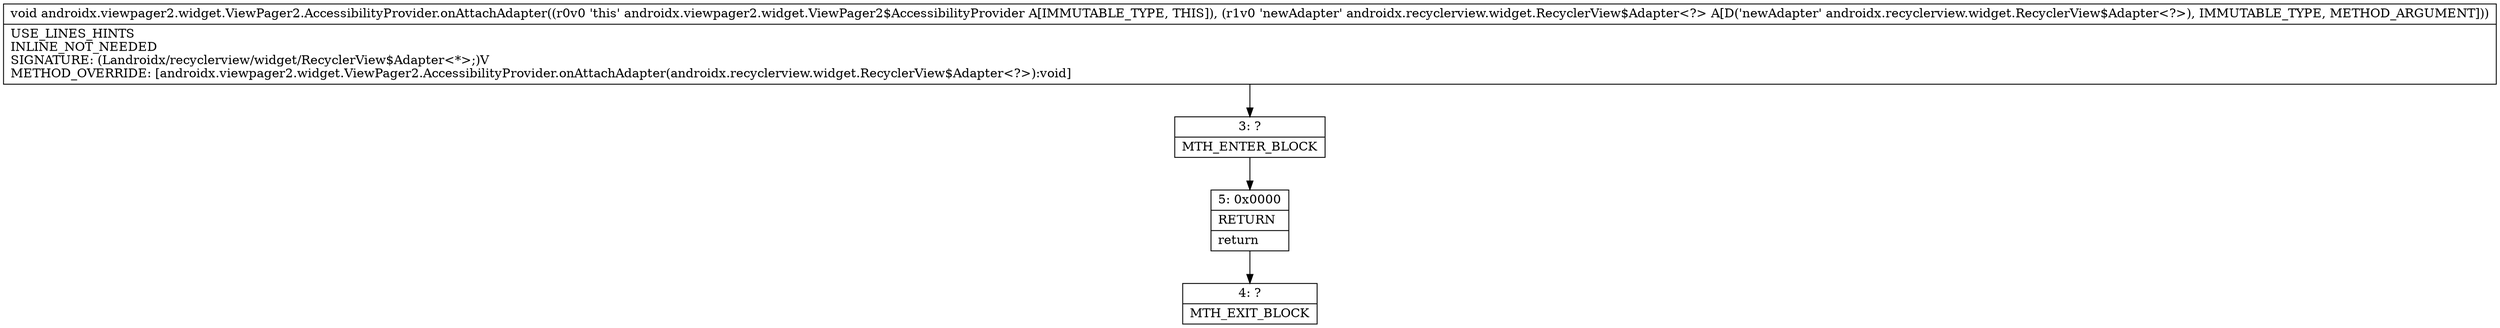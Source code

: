 digraph "CFG forandroidx.viewpager2.widget.ViewPager2.AccessibilityProvider.onAttachAdapter(Landroidx\/recyclerview\/widget\/RecyclerView$Adapter;)V" {
Node_3 [shape=record,label="{3\:\ ?|MTH_ENTER_BLOCK\l}"];
Node_5 [shape=record,label="{5\:\ 0x0000|RETURN\l|return\l}"];
Node_4 [shape=record,label="{4\:\ ?|MTH_EXIT_BLOCK\l}"];
MethodNode[shape=record,label="{void androidx.viewpager2.widget.ViewPager2.AccessibilityProvider.onAttachAdapter((r0v0 'this' androidx.viewpager2.widget.ViewPager2$AccessibilityProvider A[IMMUTABLE_TYPE, THIS]), (r1v0 'newAdapter' androidx.recyclerview.widget.RecyclerView$Adapter\<?\> A[D('newAdapter' androidx.recyclerview.widget.RecyclerView$Adapter\<?\>), IMMUTABLE_TYPE, METHOD_ARGUMENT]))  | USE_LINES_HINTS\lINLINE_NOT_NEEDED\lSIGNATURE: (Landroidx\/recyclerview\/widget\/RecyclerView$Adapter\<*\>;)V\lMETHOD_OVERRIDE: [androidx.viewpager2.widget.ViewPager2.AccessibilityProvider.onAttachAdapter(androidx.recyclerview.widget.RecyclerView$Adapter\<?\>):void]\l}"];
MethodNode -> Node_3;Node_3 -> Node_5;
Node_5 -> Node_4;
}

